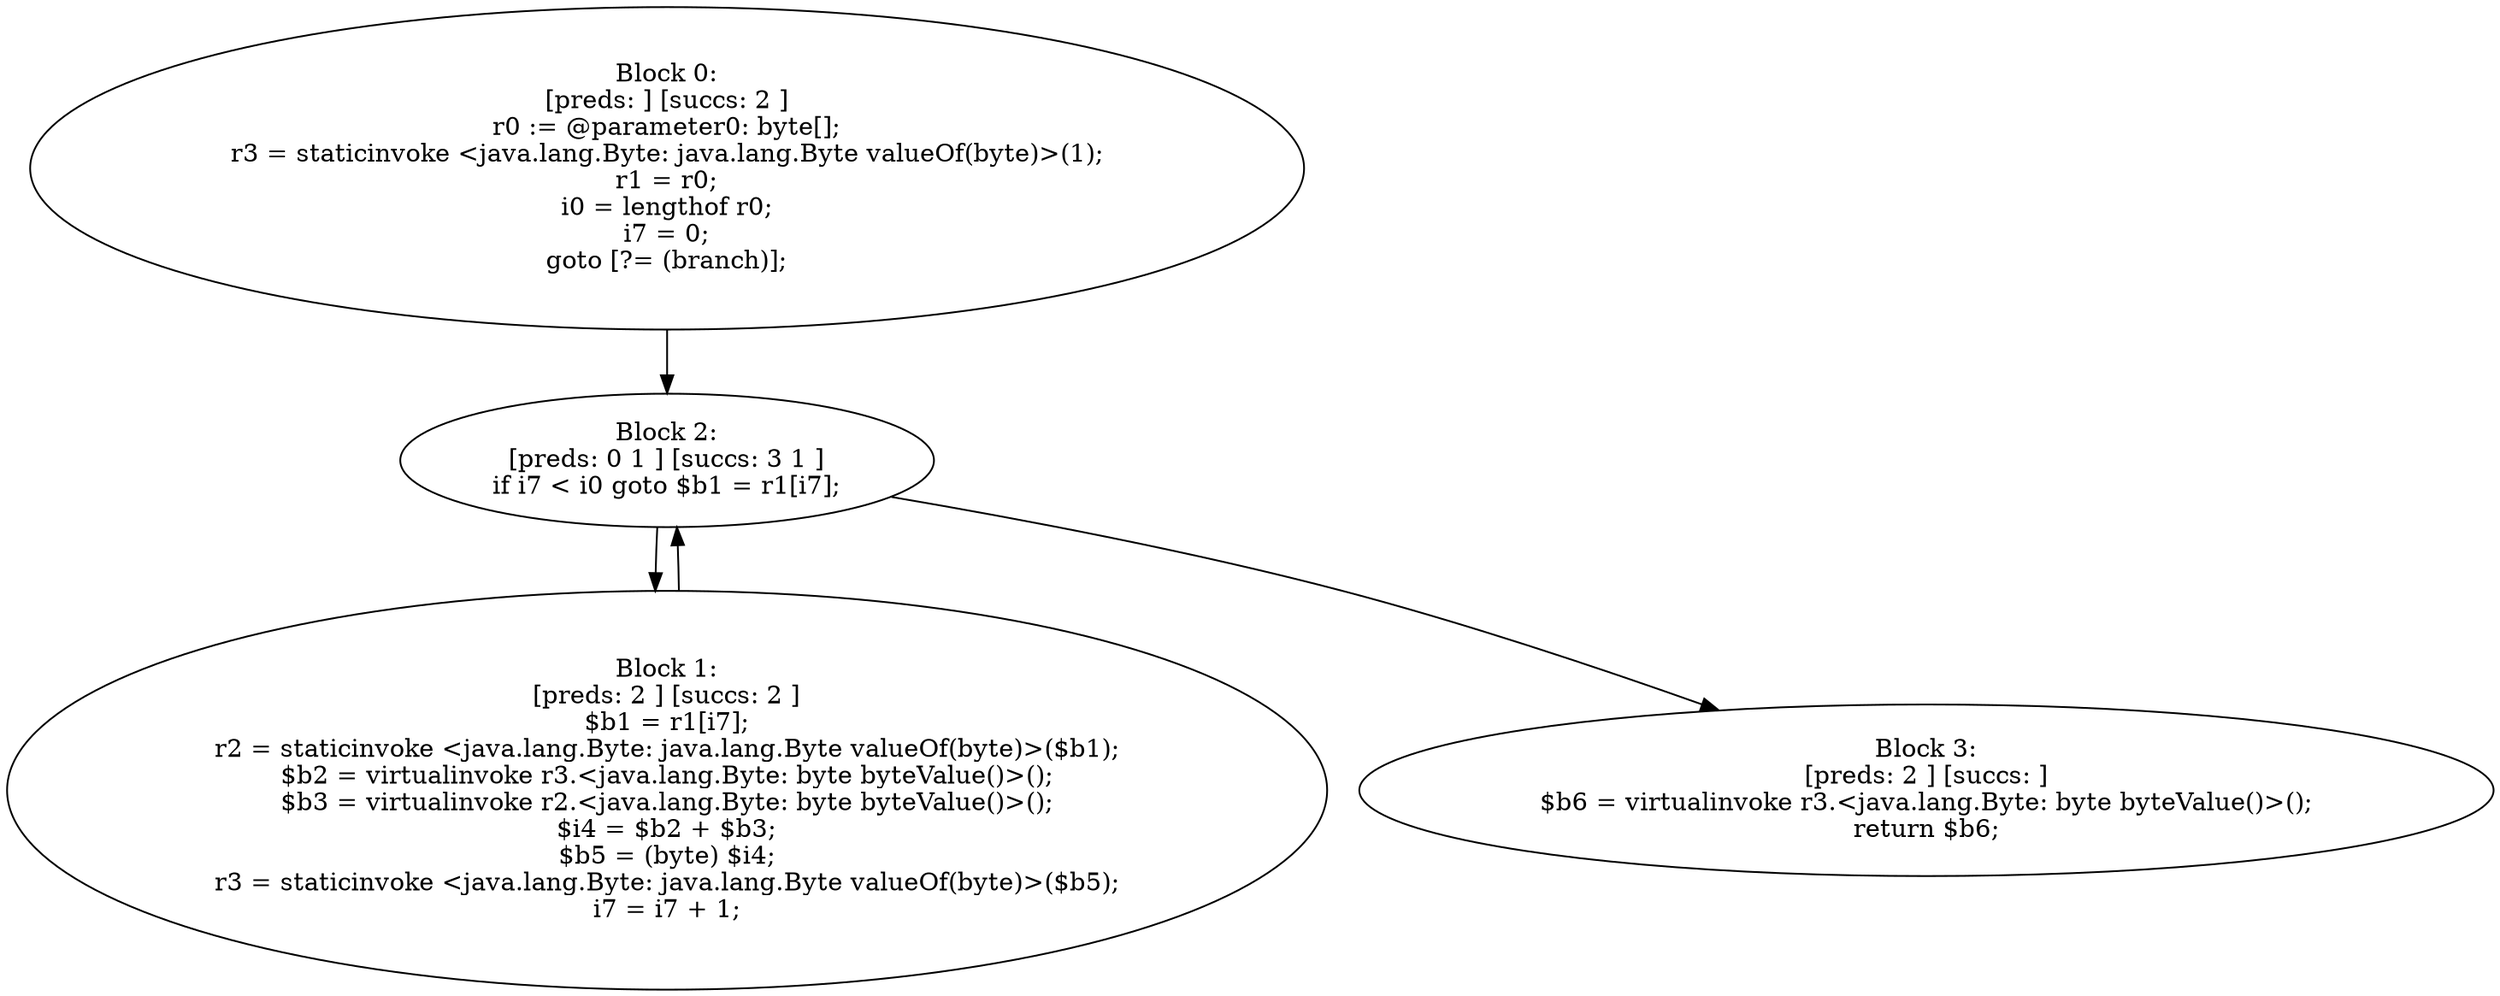 digraph "unitGraph" {
    "Block 0:
[preds: ] [succs: 2 ]
r0 := @parameter0: byte[];
r3 = staticinvoke <java.lang.Byte: java.lang.Byte valueOf(byte)>(1);
r1 = r0;
i0 = lengthof r0;
i7 = 0;
goto [?= (branch)];
"
    "Block 1:
[preds: 2 ] [succs: 2 ]
$b1 = r1[i7];
r2 = staticinvoke <java.lang.Byte: java.lang.Byte valueOf(byte)>($b1);
$b2 = virtualinvoke r3.<java.lang.Byte: byte byteValue()>();
$b3 = virtualinvoke r2.<java.lang.Byte: byte byteValue()>();
$i4 = $b2 + $b3;
$b5 = (byte) $i4;
r3 = staticinvoke <java.lang.Byte: java.lang.Byte valueOf(byte)>($b5);
i7 = i7 + 1;
"
    "Block 2:
[preds: 0 1 ] [succs: 3 1 ]
if i7 < i0 goto $b1 = r1[i7];
"
    "Block 3:
[preds: 2 ] [succs: ]
$b6 = virtualinvoke r3.<java.lang.Byte: byte byteValue()>();
return $b6;
"
    "Block 0:
[preds: ] [succs: 2 ]
r0 := @parameter0: byte[];
r3 = staticinvoke <java.lang.Byte: java.lang.Byte valueOf(byte)>(1);
r1 = r0;
i0 = lengthof r0;
i7 = 0;
goto [?= (branch)];
"->"Block 2:
[preds: 0 1 ] [succs: 3 1 ]
if i7 < i0 goto $b1 = r1[i7];
";
    "Block 1:
[preds: 2 ] [succs: 2 ]
$b1 = r1[i7];
r2 = staticinvoke <java.lang.Byte: java.lang.Byte valueOf(byte)>($b1);
$b2 = virtualinvoke r3.<java.lang.Byte: byte byteValue()>();
$b3 = virtualinvoke r2.<java.lang.Byte: byte byteValue()>();
$i4 = $b2 + $b3;
$b5 = (byte) $i4;
r3 = staticinvoke <java.lang.Byte: java.lang.Byte valueOf(byte)>($b5);
i7 = i7 + 1;
"->"Block 2:
[preds: 0 1 ] [succs: 3 1 ]
if i7 < i0 goto $b1 = r1[i7];
";
    "Block 2:
[preds: 0 1 ] [succs: 3 1 ]
if i7 < i0 goto $b1 = r1[i7];
"->"Block 3:
[preds: 2 ] [succs: ]
$b6 = virtualinvoke r3.<java.lang.Byte: byte byteValue()>();
return $b6;
";
    "Block 2:
[preds: 0 1 ] [succs: 3 1 ]
if i7 < i0 goto $b1 = r1[i7];
"->"Block 1:
[preds: 2 ] [succs: 2 ]
$b1 = r1[i7];
r2 = staticinvoke <java.lang.Byte: java.lang.Byte valueOf(byte)>($b1);
$b2 = virtualinvoke r3.<java.lang.Byte: byte byteValue()>();
$b3 = virtualinvoke r2.<java.lang.Byte: byte byteValue()>();
$i4 = $b2 + $b3;
$b5 = (byte) $i4;
r3 = staticinvoke <java.lang.Byte: java.lang.Byte valueOf(byte)>($b5);
i7 = i7 + 1;
";
}
